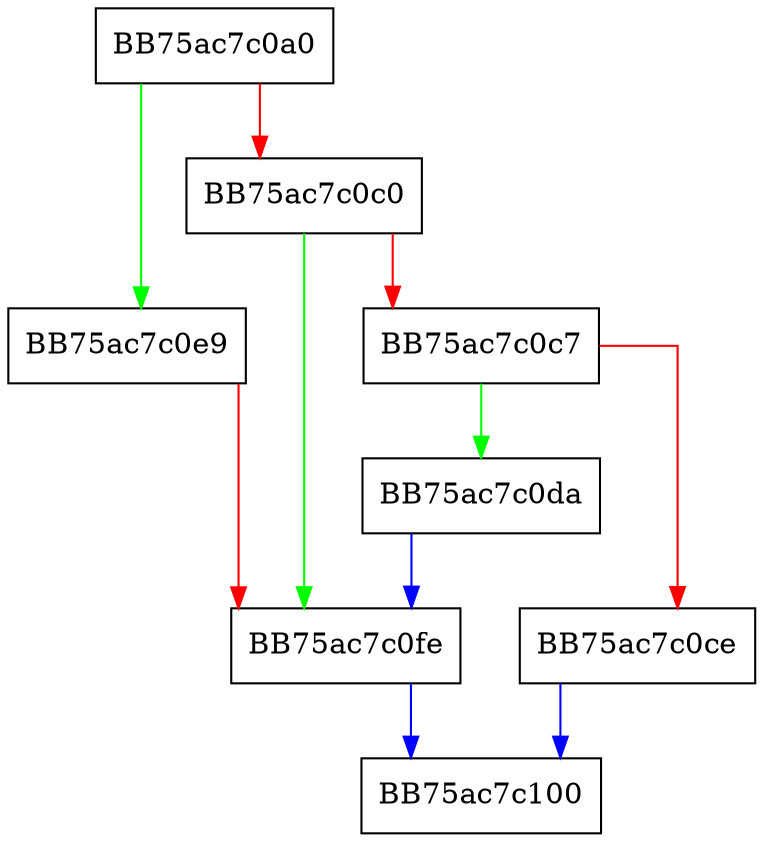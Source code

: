 digraph RecoverMaint {
  node [shape="box"];
  graph [splines=ortho];
  BB75ac7c0a0 -> BB75ac7c0e9 [color="green"];
  BB75ac7c0a0 -> BB75ac7c0c0 [color="red"];
  BB75ac7c0c0 -> BB75ac7c0fe [color="green"];
  BB75ac7c0c0 -> BB75ac7c0c7 [color="red"];
  BB75ac7c0c7 -> BB75ac7c0da [color="green"];
  BB75ac7c0c7 -> BB75ac7c0ce [color="red"];
  BB75ac7c0ce -> BB75ac7c100 [color="blue"];
  BB75ac7c0da -> BB75ac7c0fe [color="blue"];
  BB75ac7c0e9 -> BB75ac7c0fe [color="red"];
  BB75ac7c0fe -> BB75ac7c100 [color="blue"];
}